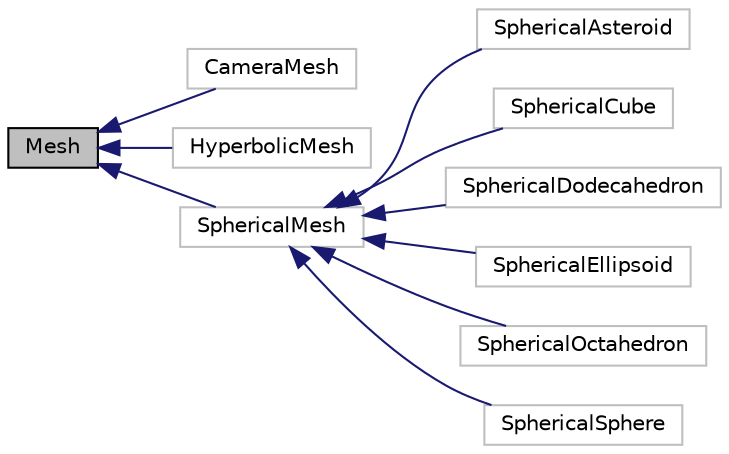 digraph "Mesh"
{
 // LATEX_PDF_SIZE
  edge [fontname="Helvetica",fontsize="10",labelfontname="Helvetica",labelfontsize="10"];
  node [fontname="Helvetica",fontsize="10",shape=record];
  rankdir="LR";
  Node1 [label="Mesh",height=0.2,width=0.4,color="black", fillcolor="grey75", style="filled", fontcolor="black",tooltip=" "];
  Node1 -> Node2 [dir="back",color="midnightblue",fontsize="10",style="solid",fontname="Helvetica"];
  Node2 [label="CameraMesh",height=0.2,width=0.4,color="grey75", fillcolor="white", style="filled",URL="$class_camera_mesh.html",tooltip=" "];
  Node1 -> Node3 [dir="back",color="midnightblue",fontsize="10",style="solid",fontname="Helvetica"];
  Node3 [label="HyperbolicMesh",height=0.2,width=0.4,color="grey75", fillcolor="white", style="filled",URL="$class_hyperbolic_mesh.html",tooltip=" "];
  Node1 -> Node4 [dir="back",color="midnightblue",fontsize="10",style="solid",fontname="Helvetica"];
  Node4 [label="SphericalMesh",height=0.2,width=0.4,color="grey75", fillcolor="white", style="filled",URL="$class_spherical_mesh.html",tooltip=" "];
  Node4 -> Node5 [dir="back",color="midnightblue",fontsize="10",style="solid",fontname="Helvetica"];
  Node5 [label="SphericalAsteroid",height=0.2,width=0.4,color="grey75", fillcolor="white", style="filled",URL="$class_spherical_asteroid.html",tooltip=" "];
  Node4 -> Node6 [dir="back",color="midnightblue",fontsize="10",style="solid",fontname="Helvetica"];
  Node6 [label="SphericalCube",height=0.2,width=0.4,color="grey75", fillcolor="white", style="filled",URL="$class_spherical_cube.html",tooltip=" "];
  Node4 -> Node7 [dir="back",color="midnightblue",fontsize="10",style="solid",fontname="Helvetica"];
  Node7 [label="SphericalDodecahedron",height=0.2,width=0.4,color="grey75", fillcolor="white", style="filled",URL="$class_spherical_dodecahedron.html",tooltip=" "];
  Node4 -> Node8 [dir="back",color="midnightblue",fontsize="10",style="solid",fontname="Helvetica"];
  Node8 [label="SphericalEllipsoid",height=0.2,width=0.4,color="grey75", fillcolor="white", style="filled",URL="$class_spherical_ellipsoid.html",tooltip=" "];
  Node4 -> Node9 [dir="back",color="midnightblue",fontsize="10",style="solid",fontname="Helvetica"];
  Node9 [label="SphericalOctahedron",height=0.2,width=0.4,color="grey75", fillcolor="white", style="filled",URL="$class_spherical_octahedron.html",tooltip=" "];
  Node4 -> Node10 [dir="back",color="midnightblue",fontsize="10",style="solid",fontname="Helvetica"];
  Node10 [label="SphericalSphere",height=0.2,width=0.4,color="grey75", fillcolor="white", style="filled",URL="$class_spherical_sphere.html",tooltip=" "];
}
